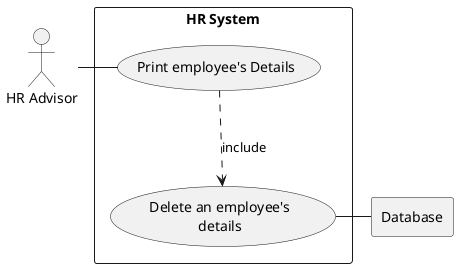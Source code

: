 @startuml

actor HR as "HR Advisor"

rectangle Database

rectangle "HR System" {
    usecase UC4 as "Print employee's Details"

    usecase UCa as "Delete an employee's
    details"

    HR - UC4
    UC4 ..> UCa : include
    UCa - Database
}

@enduml